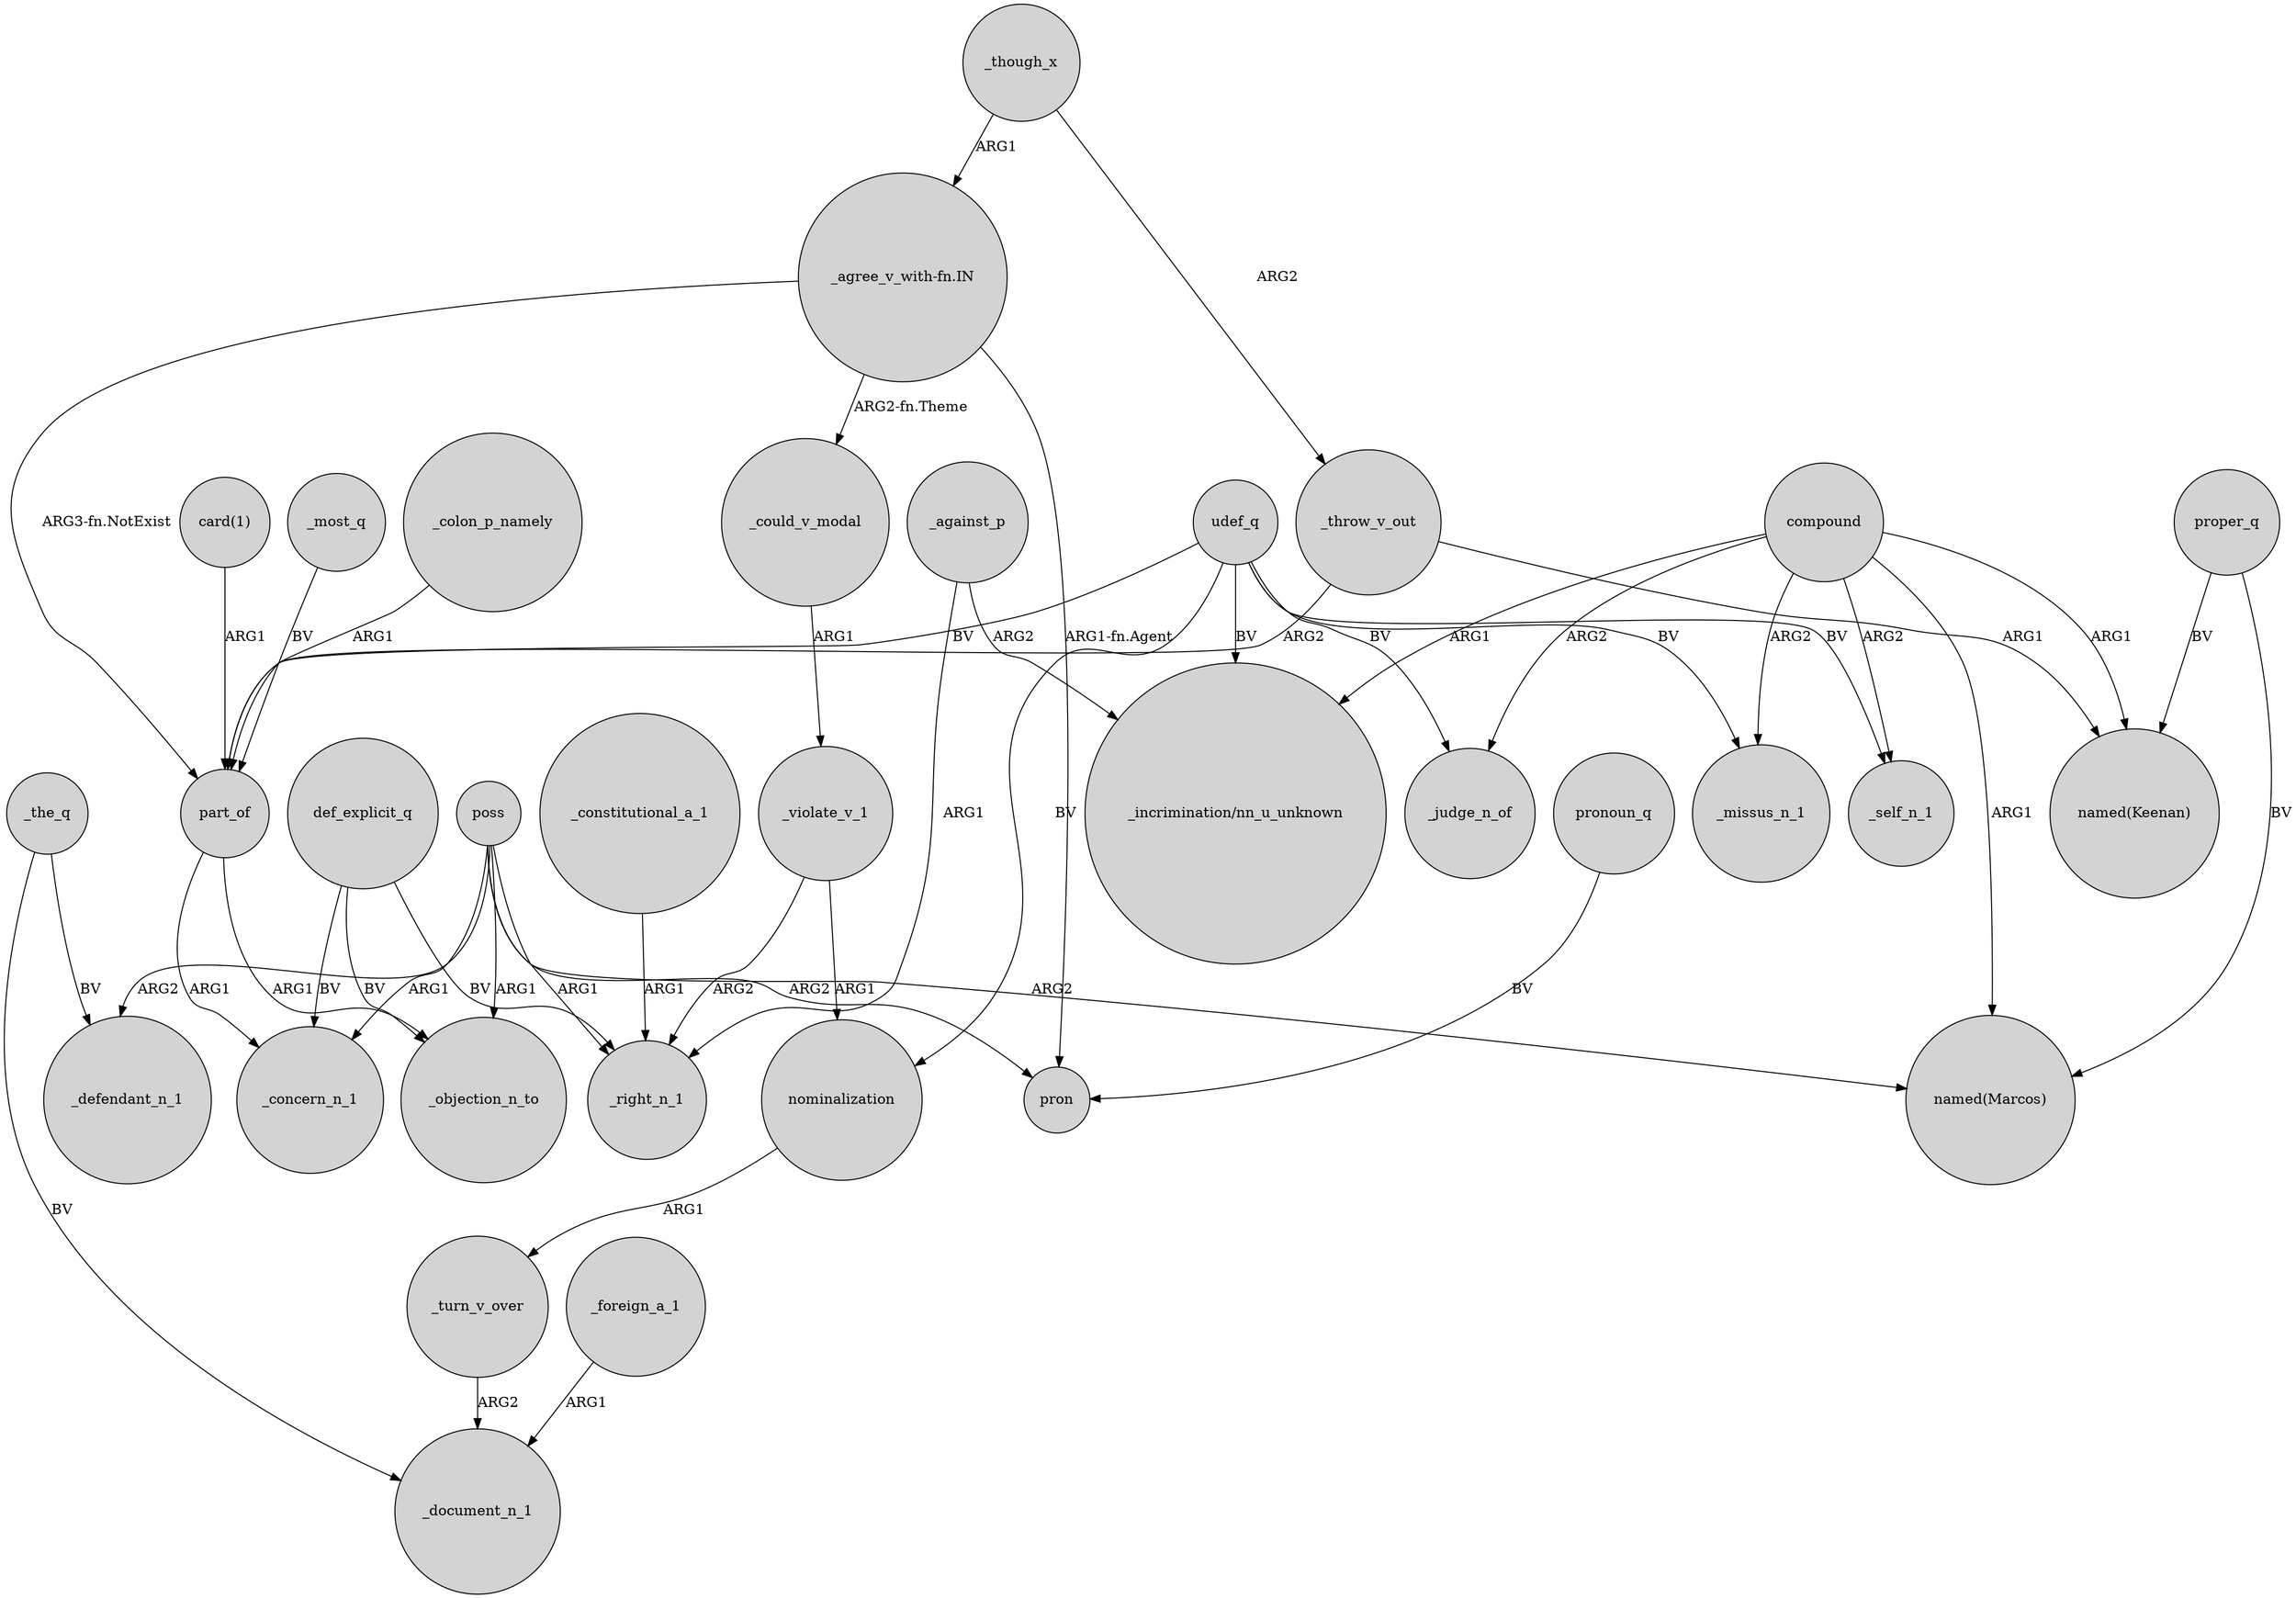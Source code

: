 digraph {
	node [shape=circle style=filled]
	nominalization -> _turn_v_over [label=ARG1]
	_the_q -> _document_n_1 [label=BV]
	part_of -> _objection_n_to [label=ARG1]
	compound -> "_incrimination/nn_u_unknown" [label=ARG1]
	udef_q -> part_of [label=BV]
	def_explicit_q -> _concern_n_1 [label=BV]
	poss -> pron [label=ARG2]
	compound -> "named(Keenan)" [label=ARG1]
	compound -> _judge_n_of [label=ARG2]
	_turn_v_over -> _document_n_1 [label=ARG2]
	_though_x -> "_agree_v_with-fn.IN" [label=ARG1]
	compound -> _missus_n_1 [label=ARG2]
	_the_q -> _defendant_n_1 [label=BV]
	_throw_v_out -> "named(Keenan)" [label=ARG1]
	_though_x -> _throw_v_out [label=ARG2]
	udef_q -> "_incrimination/nn_u_unknown" [label=BV]
	udef_q -> _missus_n_1 [label=BV]
	_violate_v_1 -> _right_n_1 [label=ARG2]
	"_agree_v_with-fn.IN" -> part_of [label="ARG3-fn.NotExist"]
	udef_q -> _judge_n_of [label=BV]
	"_agree_v_with-fn.IN" -> _could_v_modal [label="ARG2-fn.Theme"]
	compound -> "named(Marcos)" [label=ARG1]
	_against_p -> _right_n_1 [label=ARG1]
	pronoun_q -> pron [label=BV]
	def_explicit_q -> _objection_n_to [label=BV]
	_throw_v_out -> part_of [label=ARG2]
	poss -> _concern_n_1 [label=ARG1]
	poss -> _defendant_n_1 [label=ARG2]
	poss -> "named(Marcos)" [label=ARG2]
	_could_v_modal -> _violate_v_1 [label=ARG1]
	poss -> _objection_n_to [label=ARG1]
	udef_q -> _self_n_1 [label=BV]
	udef_q -> nominalization [label=BV]
	compound -> _self_n_1 [label=ARG2]
	"card(1)" -> part_of [label=ARG1]
	_most_q -> part_of [label=BV]
	"_agree_v_with-fn.IN" -> pron [label="ARG1-fn.Agent"]
	def_explicit_q -> _right_n_1 [label=BV]
	_foreign_a_1 -> _document_n_1 [label=ARG1]
	poss -> _right_n_1 [label=ARG1]
	_against_p -> "_incrimination/nn_u_unknown" [label=ARG2]
	proper_q -> "named(Keenan)" [label=BV]
	_violate_v_1 -> nominalization [label=ARG1]
	_constitutional_a_1 -> _right_n_1 [label=ARG1]
	proper_q -> "named(Marcos)" [label=BV]
	_colon_p_namely -> part_of [label=ARG1]
	part_of -> _concern_n_1 [label=ARG1]
}
